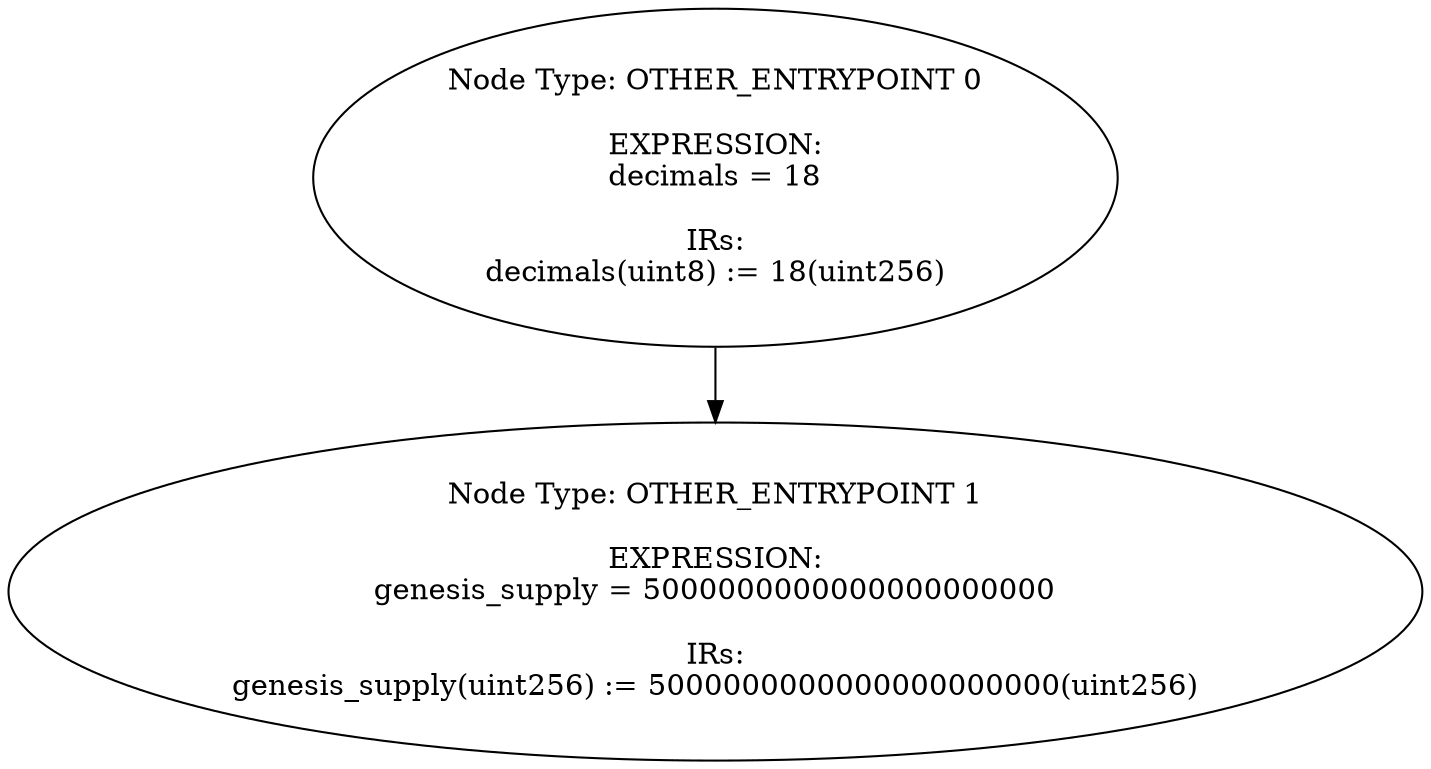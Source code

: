 digraph{
0[label="Node Type: OTHER_ENTRYPOINT 0

EXPRESSION:
decimals = 18

IRs:
decimals(uint8) := 18(uint256)"];
0->1;
1[label="Node Type: OTHER_ENTRYPOINT 1

EXPRESSION:
genesis_supply = 5000000000000000000000

IRs:
genesis_supply(uint256) := 5000000000000000000000(uint256)"];
}
